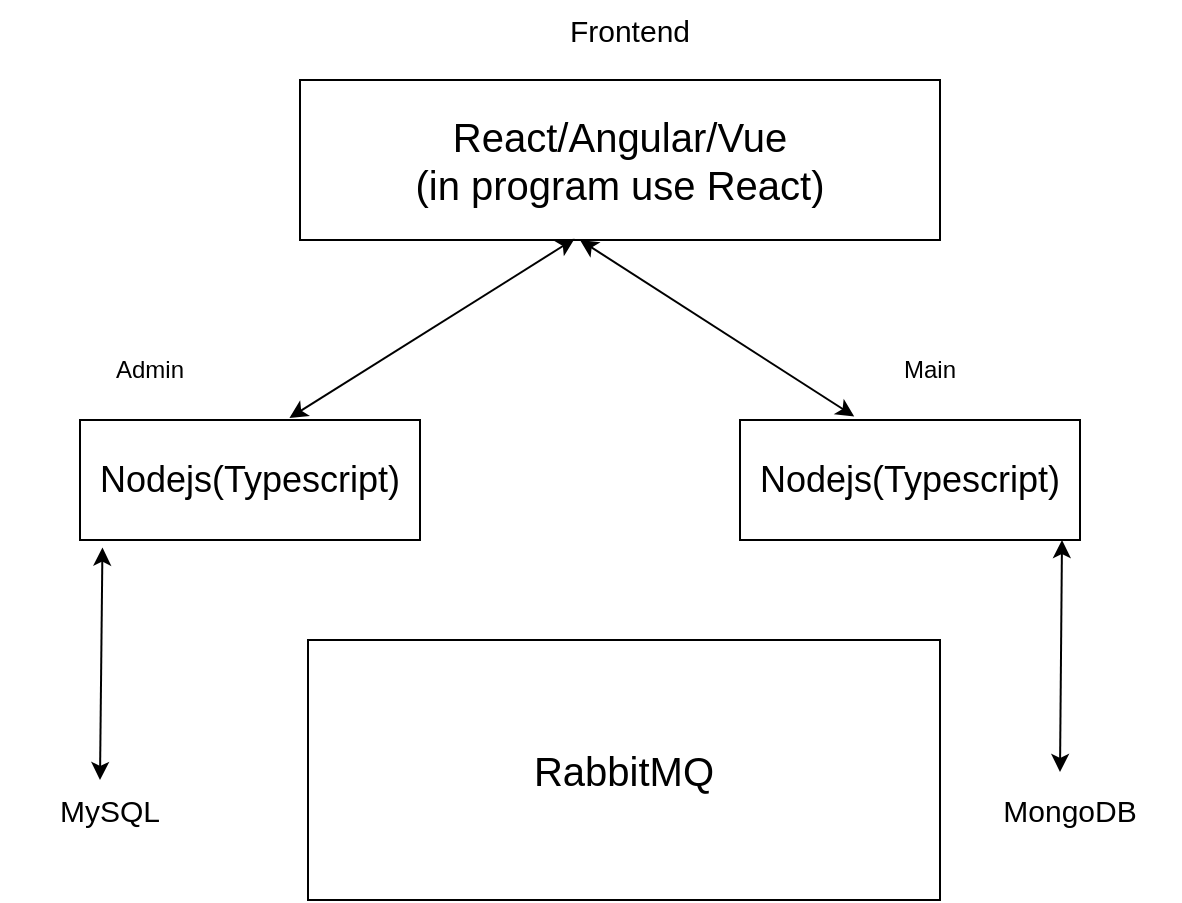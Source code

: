 <mxfile version="20.8.20" type="github" pages="2">
  <diagram name="Trang-1" id="cGAmZR6POqPctWYevKui">
    <mxGraphModel dx="1050" dy="619" grid="1" gridSize="10" guides="1" tooltips="1" connect="1" arrows="1" fold="1" page="1" pageScale="1" pageWidth="827" pageHeight="700" math="0" shadow="0">
      <root>
        <mxCell id="0" />
        <mxCell id="1" parent="0" />
        <mxCell id="dByblNMPsCmnlJzkaXoU-1" value="React/Angular/Vue&lt;br style=&quot;font-size: 20px;&quot;&gt;(in program use React)" style="rounded=0;whiteSpace=wrap;html=1;fontSize=20;" parent="1" vertex="1">
          <mxGeometry x="260" y="130" width="320" height="80" as="geometry" />
        </mxCell>
        <mxCell id="dByblNMPsCmnlJzkaXoU-2" value="Nodejs(Typescript)" style="rounded=0;whiteSpace=wrap;html=1;fontSize=18;" parent="1" vertex="1">
          <mxGeometry x="150" y="300" width="170" height="60" as="geometry" />
        </mxCell>
        <mxCell id="dByblNMPsCmnlJzkaXoU-4" value="Nodejs(Typescript)" style="rounded=0;whiteSpace=wrap;html=1;fontSize=18;" parent="1" vertex="1">
          <mxGeometry x="480" y="300" width="170" height="60" as="geometry" />
        </mxCell>
        <mxCell id="dByblNMPsCmnlJzkaXoU-5" value="RabbitMQ" style="rounded=0;whiteSpace=wrap;html=1;fontSize=20;" parent="1" vertex="1">
          <mxGeometry x="264" y="410" width="316" height="130" as="geometry" />
        </mxCell>
        <mxCell id="dByblNMPsCmnlJzkaXoU-6" value="" style="endArrow=classic;startArrow=classic;html=1;rounded=0;entryX=0.066;entryY=1.063;entryDx=0;entryDy=0;entryPerimeter=0;" parent="1" target="dByblNMPsCmnlJzkaXoU-2" edge="1">
          <mxGeometry width="50" height="50" relative="1" as="geometry">
            <mxPoint x="160" y="480" as="sourcePoint" />
            <mxPoint x="440" y="300" as="targetPoint" />
          </mxGeometry>
        </mxCell>
        <mxCell id="dByblNMPsCmnlJzkaXoU-7" value="" style="endArrow=classic;startArrow=classic;html=1;rounded=0;entryX=0.066;entryY=1.063;entryDx=0;entryDy=0;entryPerimeter=0;" parent="1" edge="1">
          <mxGeometry width="50" height="50" relative="1" as="geometry">
            <mxPoint x="640" y="476" as="sourcePoint" />
            <mxPoint x="641" y="360" as="targetPoint" />
          </mxGeometry>
        </mxCell>
        <mxCell id="dByblNMPsCmnlJzkaXoU-8" value="Frontend" style="text;strokeColor=none;align=center;fillColor=none;html=1;verticalAlign=middle;whiteSpace=wrap;rounded=0;fontSize=15;" parent="1" vertex="1">
          <mxGeometry x="370" y="90" width="110" height="30" as="geometry" />
        </mxCell>
        <mxCell id="dByblNMPsCmnlJzkaXoU-10" value="MySQL" style="text;strokeColor=none;align=center;fillColor=none;html=1;verticalAlign=middle;whiteSpace=wrap;rounded=0;fontSize=15;" parent="1" vertex="1">
          <mxGeometry x="110" y="480" width="110" height="30" as="geometry" />
        </mxCell>
        <mxCell id="dByblNMPsCmnlJzkaXoU-11" value="Admin" style="text;strokeColor=none;align=center;fillColor=none;html=1;verticalAlign=middle;whiteSpace=wrap;rounded=0;" parent="1" vertex="1">
          <mxGeometry x="130" y="260" width="110" height="30" as="geometry" />
        </mxCell>
        <mxCell id="dByblNMPsCmnlJzkaXoU-12" value="Main" style="text;strokeColor=none;align=center;fillColor=none;html=1;verticalAlign=middle;whiteSpace=wrap;rounded=0;" parent="1" vertex="1">
          <mxGeometry x="520" y="260" width="110" height="30" as="geometry" />
        </mxCell>
        <mxCell id="dByblNMPsCmnlJzkaXoU-13" value="" style="endArrow=classic;startArrow=classic;html=1;rounded=0;exitX=0.616;exitY=-0.017;exitDx=0;exitDy=0;exitPerimeter=0;entryX=0.429;entryY=0.992;entryDx=0;entryDy=0;entryPerimeter=0;" parent="1" source="dByblNMPsCmnlJzkaXoU-2" target="dByblNMPsCmnlJzkaXoU-1" edge="1">
          <mxGeometry width="50" height="50" relative="1" as="geometry">
            <mxPoint x="390" y="350" as="sourcePoint" />
            <mxPoint x="440" y="300" as="targetPoint" />
          </mxGeometry>
        </mxCell>
        <mxCell id="dByblNMPsCmnlJzkaXoU-14" value="" style="endArrow=classic;startArrow=classic;html=1;rounded=0;exitX=0.336;exitY=-0.03;exitDx=0;exitDy=0;exitPerimeter=0;" parent="1" source="dByblNMPsCmnlJzkaXoU-4" edge="1">
          <mxGeometry width="50" height="50" relative="1" as="geometry">
            <mxPoint x="265" y="309" as="sourcePoint" />
            <mxPoint x="400" y="210" as="targetPoint" />
          </mxGeometry>
        </mxCell>
        <mxCell id="dByblNMPsCmnlJzkaXoU-15" value="MongoDB" style="text;strokeColor=none;align=center;fillColor=none;html=1;verticalAlign=middle;whiteSpace=wrap;rounded=0;fontSize=15;" parent="1" vertex="1">
          <mxGeometry x="590" y="480" width="110" height="30" as="geometry" />
        </mxCell>
      </root>
    </mxGraphModel>
  </diagram>
  <diagram id="B-6xNn2JfSDs3VF3crzp" name="Trang-2">
    <mxGraphModel dx="1050" dy="619" grid="1" gridSize="10" guides="1" tooltips="1" connect="1" arrows="1" fold="1" page="1" pageScale="1" pageWidth="1169" pageHeight="1654" math="0" shadow="0">
      <root>
        <mxCell id="0" />
        <mxCell id="1" parent="0" />
        <mxCell id="vPI-WBlQtops1NF1pk0h-1" value="Напрвление подготовительный" style="swimlane;fontStyle=0;childLayout=stackLayout;horizontal=1;startSize=26;fillColor=none;horizontalStack=0;resizeParent=1;resizeParentMax=0;resizeLast=0;collapsible=1;marginBottom=0;" vertex="1" parent="1">
          <mxGeometry x="130" y="130" width="180" height="78" as="geometry" />
        </mxCell>
        <mxCell id="vPI-WBlQtops1NF1pk0h-3" value="называние" style="text;strokeColor=none;fillColor=none;align=left;verticalAlign=top;spacingLeft=4;spacingRight=4;overflow=hidden;rotatable=0;points=[[0,0.5],[1,0.5]];portConstraint=eastwest;" vertex="1" parent="vPI-WBlQtops1NF1pk0h-1">
          <mxGeometry y="26" width="180" height="26" as="geometry" />
        </mxCell>
        <mxCell id="vPI-WBlQtops1NF1pk0h-4" value="список напраления" style="text;strokeColor=none;fillColor=none;align=left;verticalAlign=top;spacingLeft=4;spacingRight=4;overflow=hidden;rotatable=0;points=[[0,0.5],[1,0.5]];portConstraint=eastwest;" vertex="1" parent="vPI-WBlQtops1NF1pk0h-1">
          <mxGeometry y="52" width="180" height="26" as="geometry" />
        </mxCell>
        <mxCell id="vPI-WBlQtops1NF1pk0h-5" value="Специальность" style="swimlane;fontStyle=0;childLayout=stackLayout;horizontal=1;startSize=26;fillColor=none;horizontalStack=0;resizeParent=1;resizeParentMax=0;resizeLast=0;collapsible=1;marginBottom=0;" vertex="1" parent="1">
          <mxGeometry x="130" y="320" width="180" height="78" as="geometry" />
        </mxCell>
        <mxCell id="vPI-WBlQtops1NF1pk0h-6" value="называние" style="text;strokeColor=none;fillColor=none;align=left;verticalAlign=top;spacingLeft=4;spacingRight=4;overflow=hidden;rotatable=0;points=[[0,0.5],[1,0.5]];portConstraint=eastwest;" vertex="1" parent="vPI-WBlQtops1NF1pk0h-5">
          <mxGeometry y="26" width="180" height="26" as="geometry" />
        </mxCell>
        <mxCell id="vPI-WBlQtops1NF1pk0h-7" value="Список специальности" style="text;strokeColor=none;fillColor=none;align=left;verticalAlign=top;spacingLeft=4;spacingRight=4;overflow=hidden;rotatable=0;points=[[0,0.5],[1,0.5]];portConstraint=eastwest;" vertex="1" parent="vPI-WBlQtops1NF1pk0h-5">
          <mxGeometry y="52" width="180" height="26" as="geometry" />
        </mxCell>
        <mxCell id="vPI-WBlQtops1NF1pk0h-9" value="Группа" style="swimlane;fontStyle=0;childLayout=stackLayout;horizontal=1;startSize=26;fillColor=none;horizontalStack=0;resizeParent=1;resizeParentMax=0;resizeLast=0;collapsible=1;marginBottom=0;" vertex="1" parent="1">
          <mxGeometry x="130" y="560" width="190" height="78" as="geometry" />
        </mxCell>
        <mxCell id="vPI-WBlQtops1NF1pk0h-10" value="Называние" style="text;strokeColor=none;fillColor=none;align=left;verticalAlign=top;spacingLeft=4;spacingRight=4;overflow=hidden;rotatable=0;points=[[0,0.5],[1,0.5]];portConstraint=eastwest;" vertex="1" parent="vPI-WBlQtops1NF1pk0h-9">
          <mxGeometry y="26" width="190" height="26" as="geometry" />
        </mxCell>
        <mxCell id="vPI-WBlQtops1NF1pk0h-11" value="Список группы" style="text;strokeColor=none;fillColor=none;align=left;verticalAlign=top;spacingLeft=4;spacingRight=4;overflow=hidden;rotatable=0;points=[[0,0.5],[1,0.5]];portConstraint=eastwest;" vertex="1" parent="vPI-WBlQtops1NF1pk0h-9">
          <mxGeometry y="52" width="190" height="26" as="geometry" />
        </mxCell>
        <mxCell id="vPI-WBlQtops1NF1pk0h-13" value="1" style="endArrow=open;html=1;endSize=12;startArrow=diamondThin;startSize=14;startFill=0;edgeStyle=orthogonalEdgeStyle;align=left;verticalAlign=bottom;rounded=0;exitX=1;exitY=0.5;exitDx=0;exitDy=0;" edge="1" parent="1" source="vPI-WBlQtops1NF1pk0h-3">
          <mxGeometry x="-1" y="3" relative="1" as="geometry">
            <mxPoint x="380" y="420" as="sourcePoint" />
            <mxPoint x="310" y="360" as="targetPoint" />
            <Array as="points">
              <mxPoint x="350" y="169" />
              <mxPoint x="350" y="170" />
              <mxPoint x="390" y="170" />
              <mxPoint x="390" y="360" />
              <mxPoint x="314" y="360" />
            </Array>
          </mxGeometry>
        </mxCell>
        <mxCell id="vPI-WBlQtops1NF1pk0h-16" value="Поток" style="swimlane;fontStyle=0;childLayout=stackLayout;horizontal=1;startSize=26;fillColor=none;horizontalStack=0;resizeParent=1;resizeParentMax=0;resizeLast=0;collapsible=1;marginBottom=0;" vertex="1" parent="1">
          <mxGeometry x="490" y="340" width="140" height="52" as="geometry" />
        </mxCell>
        <mxCell id="vPI-WBlQtops1NF1pk0h-17" value="Список потоков" style="text;strokeColor=none;fillColor=none;align=left;verticalAlign=top;spacingLeft=4;spacingRight=4;overflow=hidden;rotatable=0;points=[[0,0.5],[1,0.5]];portConstraint=eastwest;" vertex="1" parent="vPI-WBlQtops1NF1pk0h-16">
          <mxGeometry y="26" width="140" height="26" as="geometry" />
        </mxCell>
        <mxCell id="vPI-WBlQtops1NF1pk0h-20" value="Дисциплины" style="swimlane;fontStyle=0;childLayout=stackLayout;horizontal=1;startSize=26;fillColor=none;horizontalStack=0;resizeParent=1;resizeParentMax=0;resizeLast=0;collapsible=1;marginBottom=0;" vertex="1" parent="1">
          <mxGeometry x="660" y="50" width="140" height="104" as="geometry" />
        </mxCell>
        <mxCell id="vPI-WBlQtops1NF1pk0h-21" value="Лекция" style="text;strokeColor=none;fillColor=none;align=left;verticalAlign=top;spacingLeft=4;spacingRight=4;overflow=hidden;rotatable=0;points=[[0,0.5],[1,0.5]];portConstraint=eastwest;" vertex="1" parent="vPI-WBlQtops1NF1pk0h-20">
          <mxGeometry y="26" width="140" height="26" as="geometry" />
        </mxCell>
        <mxCell id="vPI-WBlQtops1NF1pk0h-22" value="Лаборатория" style="text;strokeColor=none;fillColor=none;align=left;verticalAlign=top;spacingLeft=4;spacingRight=4;overflow=hidden;rotatable=0;points=[[0,0.5],[1,0.5]];portConstraint=eastwest;" vertex="1" parent="vPI-WBlQtops1NF1pk0h-20">
          <mxGeometry y="52" width="140" height="26" as="geometry" />
        </mxCell>
        <mxCell id="vPI-WBlQtops1NF1pk0h-23" value="Семинары" style="text;strokeColor=none;fillColor=none;align=left;verticalAlign=top;spacingLeft=4;spacingRight=4;overflow=hidden;rotatable=0;points=[[0,0.5],[1,0.5]];portConstraint=eastwest;" vertex="1" parent="vPI-WBlQtops1NF1pk0h-20">
          <mxGeometry y="78" width="140" height="26" as="geometry" />
        </mxCell>
        <mxCell id="vPI-WBlQtops1NF1pk0h-24" value="1" style="endArrow=open;html=1;endSize=12;startArrow=diamondThin;startSize=14;startFill=0;edgeStyle=orthogonalEdgeStyle;align=left;verticalAlign=bottom;rounded=0;exitX=1;exitY=0.5;exitDx=0;exitDy=0;entryX=1.017;entryY=-0.008;entryDx=0;entryDy=0;entryPerimeter=0;" edge="1" parent="1" source="vPI-WBlQtops1NF1pk0h-7" target="vPI-WBlQtops1NF1pk0h-11">
          <mxGeometry x="-1" y="3" relative="1" as="geometry">
            <mxPoint x="430" y="420" as="sourcePoint" />
            <mxPoint x="370" y="610" as="targetPoint" />
            <Array as="points">
              <mxPoint x="390" y="385" />
              <mxPoint x="390" y="612" />
            </Array>
          </mxGeometry>
        </mxCell>
        <mxCell id="vPI-WBlQtops1NF1pk0h-26" value="1" style="endArrow=open;html=1;endSize=12;startArrow=diamondThin;startSize=14;startFill=0;edgeStyle=orthogonalEdgeStyle;align=left;verticalAlign=bottom;rounded=0;exitX=0.429;exitY=1.192;exitDx=0;exitDy=0;exitPerimeter=0;entryX=1.021;entryY=0.792;entryDx=0;entryDy=0;entryPerimeter=0;" edge="1" parent="1" target="vPI-WBlQtops1NF1pk0h-11">
          <mxGeometry x="-0.915" y="10" relative="1" as="geometry">
            <mxPoint x="550.06" y="389.992" as="sourcePoint" />
            <mxPoint x="650" y="480" as="targetPoint" />
            <Array as="points">
              <mxPoint x="550" y="633" />
            </Array>
            <mxPoint as="offset" />
          </mxGeometry>
        </mxCell>
        <mxCell id="vPI-WBlQtops1NF1pk0h-27" value="Курс" style="swimlane;fontStyle=0;childLayout=stackLayout;horizontal=1;startSize=26;fillColor=none;horizontalStack=0;resizeParent=1;resizeParentMax=0;resizeLast=0;collapsible=1;marginBottom=0;" vertex="1" parent="1">
          <mxGeometry x="490" y="190" width="140" height="52" as="geometry" />
        </mxCell>
        <mxCell id="vPI-WBlQtops1NF1pk0h-28" value="Список курсов" style="text;strokeColor=none;fillColor=none;align=left;verticalAlign=top;spacingLeft=4;spacingRight=4;overflow=hidden;rotatable=0;points=[[0,0.5],[1,0.5]];portConstraint=eastwest;" vertex="1" parent="vPI-WBlQtops1NF1pk0h-27">
          <mxGeometry y="26" width="140" height="26" as="geometry" />
        </mxCell>
        <mxCell id="vPI-WBlQtops1NF1pk0h-32" value="1" style="endArrow=open;html=1;endSize=12;startArrow=diamondThin;startSize=14;startFill=0;edgeStyle=orthogonalEdgeStyle;align=left;verticalAlign=bottom;rounded=0;" edge="1" parent="1" target="vPI-WBlQtops1NF1pk0h-16">
          <mxGeometry x="-0.778" y="10" relative="1" as="geometry">
            <mxPoint x="540" y="250" as="sourcePoint" />
            <mxPoint x="590" y="420" as="targetPoint" />
            <Array as="points">
              <mxPoint x="540" y="310" />
              <mxPoint x="540" y="310" />
            </Array>
            <mxPoint as="offset" />
          </mxGeometry>
        </mxCell>
        <mxCell id="vPI-WBlQtops1NF1pk0h-33" value="1" style="endArrow=open;html=1;endSize=12;startArrow=diamondThin;startSize=14;startFill=0;edgeStyle=orthogonalEdgeStyle;align=left;verticalAlign=bottom;rounded=0;entryX=0;entryY=0.5;entryDx=0;entryDy=0;exitX=1;exitY=0.25;exitDx=0;exitDy=0;" edge="1" parent="1" source="vPI-WBlQtops1NF1pk0h-5" target="vPI-WBlQtops1NF1pk0h-21">
          <mxGeometry x="-1" y="3" relative="1" as="geometry">
            <mxPoint x="370" y="340" as="sourcePoint" />
            <mxPoint x="490" y="220" as="targetPoint" />
            <Array as="points">
              <mxPoint x="430" y="340" />
              <mxPoint x="430" y="89" />
            </Array>
          </mxGeometry>
        </mxCell>
        <mxCell id="vPI-WBlQtops1NF1pk0h-34" value="Аудитория" style="swimlane;fontStyle=0;childLayout=stackLayout;horizontal=1;startSize=26;fillColor=none;horizontalStack=0;resizeParent=1;resizeParentMax=0;resizeLast=0;collapsible=1;marginBottom=0;" vertex="1" parent="1">
          <mxGeometry x="730" y="320" width="140" height="52" as="geometry" />
        </mxCell>
        <mxCell id="vPI-WBlQtops1NF1pk0h-36" value="Список аудитория" style="text;strokeColor=none;fillColor=none;align=left;verticalAlign=top;spacingLeft=4;spacingRight=4;overflow=hidden;rotatable=0;points=[[0,0.5],[1,0.5]];portConstraint=eastwest;" vertex="1" parent="vPI-WBlQtops1NF1pk0h-34">
          <mxGeometry y="26" width="140" height="26" as="geometry" />
        </mxCell>
        <mxCell id="vPI-WBlQtops1NF1pk0h-38" value="1" style="endArrow=open;html=1;endSize=12;startArrow=diamondThin;startSize=14;startFill=0;edgeStyle=orthogonalEdgeStyle;align=left;verticalAlign=bottom;rounded=0;exitX=1.02;exitY=-0.054;exitDx=0;exitDy=0;exitPerimeter=0;entryX=0.643;entryY=0;entryDx=0;entryDy=0;entryPerimeter=0;" edge="1" parent="1" source="vPI-WBlQtops1NF1pk0h-22" target="vPI-WBlQtops1NF1pk0h-34">
          <mxGeometry x="-1" y="3" relative="1" as="geometry">
            <mxPoint x="450" y="370" as="sourcePoint" />
            <mxPoint x="610" y="370" as="targetPoint" />
            <Array as="points">
              <mxPoint x="840" y="101" />
              <mxPoint x="840" y="320" />
            </Array>
          </mxGeometry>
        </mxCell>
      </root>
    </mxGraphModel>
  </diagram>
</mxfile>
